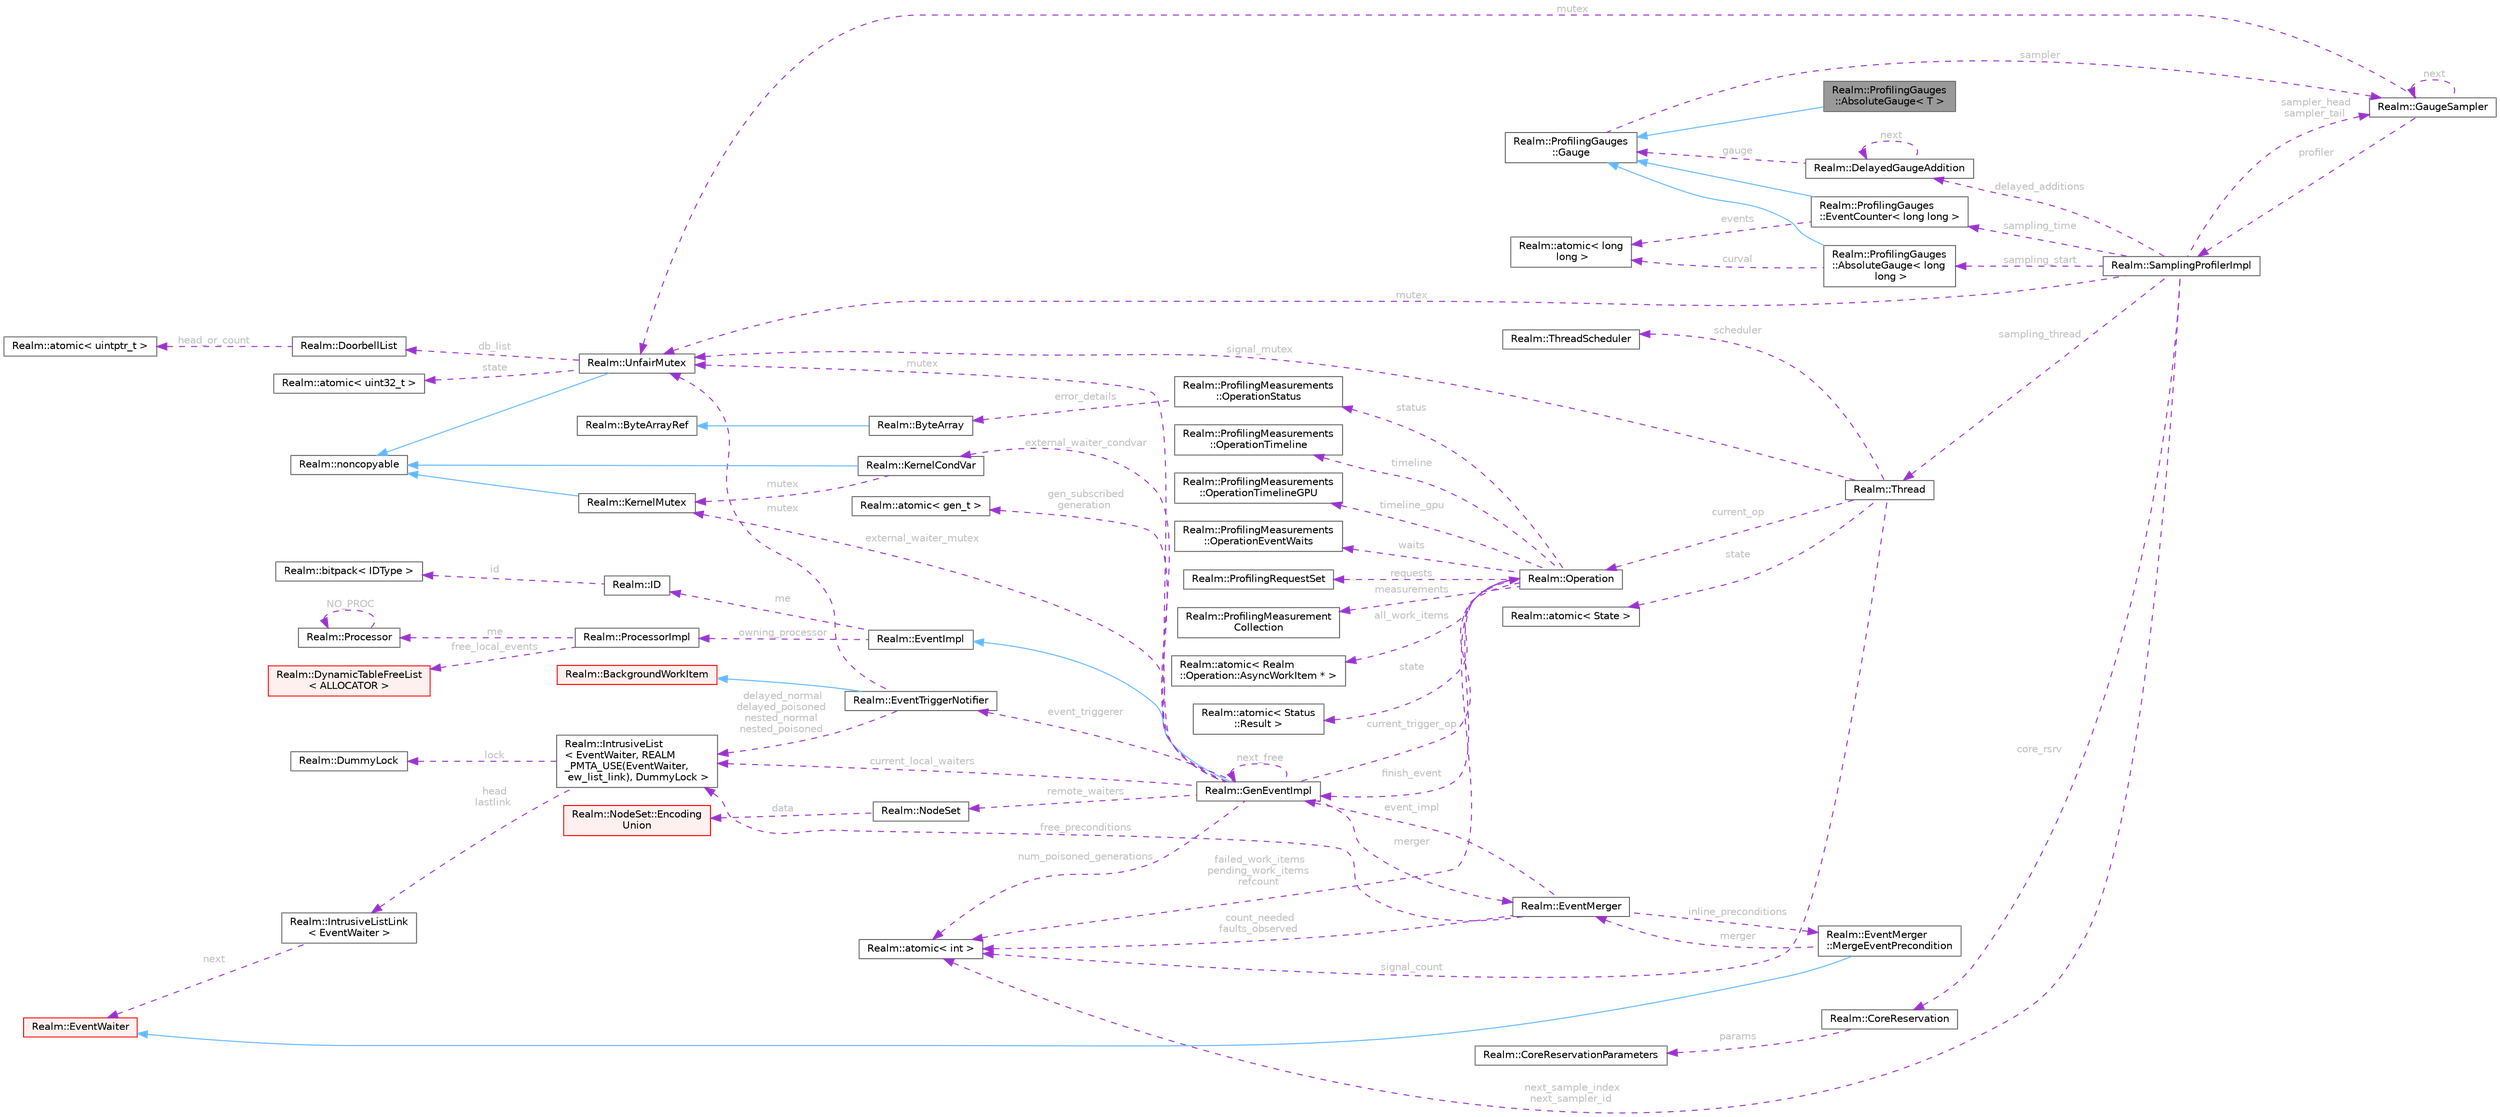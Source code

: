 digraph "Realm::ProfilingGauges::AbsoluteGauge&lt; T &gt;"
{
 // LATEX_PDF_SIZE
  bgcolor="transparent";
  edge [fontname=Helvetica,fontsize=10,labelfontname=Helvetica,labelfontsize=10];
  node [fontname=Helvetica,fontsize=10,shape=box,height=0.2,width=0.4];
  rankdir="LR";
  Node1 [id="Node000001",label="Realm::ProfilingGauges\l::AbsoluteGauge\< T \>",height=0.2,width=0.4,color="gray40", fillcolor="grey60", style="filled", fontcolor="black",tooltip=" "];
  Node2 -> Node1 [id="edge1_Node000001_Node000002",dir="back",color="steelblue1",style="solid",tooltip=" "];
  Node2 [id="Node000002",label="Realm::ProfilingGauges\l::Gauge",height=0.2,width=0.4,color="gray40", fillcolor="white", style="filled",URL="$classRealm_1_1ProfilingGauges_1_1Gauge.html",tooltip=" "];
  Node3 -> Node2 [id="edge2_Node000002_Node000003",dir="back",color="darkorchid3",style="dashed",tooltip=" ",label=" sampler",fontcolor="grey" ];
  Node3 [id="Node000003",label="Realm::GaugeSampler",height=0.2,width=0.4,color="gray40", fillcolor="white", style="filled",URL="$classRealm_1_1GaugeSampler.html",tooltip=" "];
  Node4 -> Node3 [id="edge3_Node000003_Node000004",dir="back",color="darkorchid3",style="dashed",tooltip=" ",label=" profiler",fontcolor="grey" ];
  Node4 [id="Node000004",label="Realm::SamplingProfilerImpl",height=0.2,width=0.4,color="gray40", fillcolor="white", style="filled",URL="$classRealm_1_1SamplingProfilerImpl.html",tooltip=" "];
  Node5 -> Node4 [id="edge4_Node000004_Node000005",dir="back",color="darkorchid3",style="dashed",tooltip=" ",label=" mutex",fontcolor="grey" ];
  Node5 [id="Node000005",label="Realm::UnfairMutex",height=0.2,width=0.4,color="gray40", fillcolor="white", style="filled",URL="$classRealm_1_1UnfairMutex.html",tooltip=" "];
  Node6 -> Node5 [id="edge5_Node000005_Node000006",dir="back",color="steelblue1",style="solid",tooltip=" "];
  Node6 [id="Node000006",label="Realm::noncopyable",height=0.2,width=0.4,color="gray40", fillcolor="white", style="filled",URL="$classRealm_1_1noncopyable.html",tooltip=" "];
  Node7 -> Node5 [id="edge6_Node000005_Node000007",dir="back",color="darkorchid3",style="dashed",tooltip=" ",label=" state",fontcolor="grey" ];
  Node7 [id="Node000007",label="Realm::atomic\< uint32_t \>",height=0.2,width=0.4,color="gray40", fillcolor="white", style="filled",URL="$classRealm_1_1atomic.html",tooltip=" "];
  Node8 -> Node5 [id="edge7_Node000005_Node000008",dir="back",color="darkorchid3",style="dashed",tooltip=" ",label=" db_list",fontcolor="grey" ];
  Node8 [id="Node000008",label="Realm::DoorbellList",height=0.2,width=0.4,color="gray40", fillcolor="white", style="filled",URL="$classRealm_1_1DoorbellList.html",tooltip=" "];
  Node9 -> Node8 [id="edge8_Node000008_Node000009",dir="back",color="darkorchid3",style="dashed",tooltip=" ",label=" head_or_count",fontcolor="grey" ];
  Node9 [id="Node000009",label="Realm::atomic\< uintptr_t \>",height=0.2,width=0.4,color="gray40", fillcolor="white", style="filled",URL="$classRealm_1_1atomic.html",tooltip=" "];
  Node10 -> Node4 [id="edge9_Node000004_Node000010",dir="back",color="darkorchid3",style="dashed",tooltip=" ",label=" next_sample_index\nnext_sampler_id",fontcolor="grey" ];
  Node10 [id="Node000010",label="Realm::atomic\< int \>",height=0.2,width=0.4,color="gray40", fillcolor="white", style="filled",URL="$classRealm_1_1atomic.html",tooltip=" "];
  Node3 -> Node4 [id="edge10_Node000004_Node000003",dir="back",color="darkorchid3",style="dashed",tooltip=" ",label=" sampler_head\nsampler_tail",fontcolor="grey" ];
  Node11 -> Node4 [id="edge11_Node000004_Node000011",dir="back",color="darkorchid3",style="dashed",tooltip=" ",label=" delayed_additions",fontcolor="grey" ];
  Node11 [id="Node000011",label="Realm::DelayedGaugeAddition",height=0.2,width=0.4,color="gray40", fillcolor="white", style="filled",URL="$classRealm_1_1DelayedGaugeAddition.html",tooltip=" "];
  Node2 -> Node11 [id="edge12_Node000011_Node000002",dir="back",color="darkorchid3",style="dashed",tooltip=" ",label=" gauge",fontcolor="grey" ];
  Node11 -> Node11 [id="edge13_Node000011_Node000011",dir="back",color="darkorchid3",style="dashed",tooltip=" ",label=" next",fontcolor="grey" ];
  Node12 -> Node4 [id="edge14_Node000004_Node000012",dir="back",color="darkorchid3",style="dashed",tooltip=" ",label=" core_rsrv",fontcolor="grey" ];
  Node12 [id="Node000012",label="Realm::CoreReservation",height=0.2,width=0.4,color="gray40", fillcolor="white", style="filled",URL="$classRealm_1_1CoreReservation.html",tooltip=" "];
  Node13 -> Node12 [id="edge15_Node000012_Node000013",dir="back",color="darkorchid3",style="dashed",tooltip=" ",label=" params",fontcolor="grey" ];
  Node13 [id="Node000013",label="Realm::CoreReservationParameters",height=0.2,width=0.4,color="gray40", fillcolor="white", style="filled",URL="$classRealm_1_1CoreReservationParameters.html",tooltip=" "];
  Node14 -> Node4 [id="edge16_Node000004_Node000014",dir="back",color="darkorchid3",style="dashed",tooltip=" ",label=" sampling_thread",fontcolor="grey" ];
  Node14 [id="Node000014",label="Realm::Thread",height=0.2,width=0.4,color="gray40", fillcolor="white", style="filled",URL="$classRealm_1_1Thread.html",tooltip=" "];
  Node15 -> Node14 [id="edge17_Node000014_Node000015",dir="back",color="darkorchid3",style="dashed",tooltip=" ",label=" state",fontcolor="grey" ];
  Node15 [id="Node000015",label="Realm::atomic\< State \>",height=0.2,width=0.4,color="gray40", fillcolor="white", style="filled",URL="$classRealm_1_1atomic.html",tooltip=" "];
  Node16 -> Node14 [id="edge18_Node000014_Node000016",dir="back",color="darkorchid3",style="dashed",tooltip=" ",label=" scheduler",fontcolor="grey" ];
  Node16 [id="Node000016",label="Realm::ThreadScheduler",height=0.2,width=0.4,color="gray40", fillcolor="white", style="filled",URL="$classRealm_1_1ThreadScheduler.html",tooltip=" "];
  Node17 -> Node14 [id="edge19_Node000014_Node000017",dir="back",color="darkorchid3",style="dashed",tooltip=" ",label=" current_op",fontcolor="grey" ];
  Node17 [id="Node000017",label="Realm::Operation",height=0.2,width=0.4,color="gray40", fillcolor="white", style="filled",URL="$classRealm_1_1Operation.html",tooltip=" "];
  Node18 -> Node17 [id="edge20_Node000017_Node000018",dir="back",color="darkorchid3",style="dashed",tooltip=" ",label=" finish_event",fontcolor="grey" ];
  Node18 [id="Node000018",label="Realm::GenEventImpl",height=0.2,width=0.4,color="gray40", fillcolor="white", style="filled",URL="$classRealm_1_1GenEventImpl.html",tooltip=" "];
  Node19 -> Node18 [id="edge21_Node000018_Node000019",dir="back",color="steelblue1",style="solid",tooltip=" "];
  Node19 [id="Node000019",label="Realm::EventImpl",height=0.2,width=0.4,color="gray40", fillcolor="white", style="filled",URL="$classRealm_1_1EventImpl.html",tooltip=" "];
  Node20 -> Node19 [id="edge22_Node000019_Node000020",dir="back",color="darkorchid3",style="dashed",tooltip=" ",label=" me",fontcolor="grey" ];
  Node20 [id="Node000020",label="Realm::ID",height=0.2,width=0.4,color="gray40", fillcolor="white", style="filled",URL="$classRealm_1_1ID.html",tooltip=" "];
  Node21 -> Node20 [id="edge23_Node000020_Node000021",dir="back",color="darkorchid3",style="dashed",tooltip=" ",label=" id",fontcolor="grey" ];
  Node21 [id="Node000021",label="Realm::bitpack\< IDType \>",height=0.2,width=0.4,color="gray40", fillcolor="white", style="filled",URL="$classRealm_1_1bitpack.html",tooltip=" "];
  Node22 -> Node19 [id="edge24_Node000019_Node000022",dir="back",color="darkorchid3",style="dashed",tooltip=" ",label=" owning_processor",fontcolor="grey" ];
  Node22 [id="Node000022",label="Realm::ProcessorImpl",height=0.2,width=0.4,color="gray40", fillcolor="white", style="filled",URL="$classRealm_1_1ProcessorImpl.html",tooltip=" "];
  Node23 -> Node22 [id="edge25_Node000022_Node000023",dir="back",color="darkorchid3",style="dashed",tooltip=" ",label=" free_local_events",fontcolor="grey" ];
  Node23 [id="Node000023",label="Realm::DynamicTableFreeList\l\< ALLOCATOR \>",height=0.2,width=0.4,color="red", fillcolor="#FFF0F0", style="filled",URL="$classRealm_1_1DynamicTableFreeList.html",tooltip=" "];
  Node25 -> Node22 [id="edge26_Node000022_Node000025",dir="back",color="darkorchid3",style="dashed",tooltip=" ",label=" me",fontcolor="grey" ];
  Node25 [id="Node000025",label="Realm::Processor",height=0.2,width=0.4,color="gray40", fillcolor="white", style="filled",URL="$classRealm_1_1Processor.html",tooltip=" "];
  Node25 -> Node25 [id="edge27_Node000025_Node000025",dir="back",color="darkorchid3",style="dashed",tooltip=" ",label=" NO_PROC",fontcolor="grey" ];
  Node26 -> Node18 [id="edge28_Node000018_Node000026",dir="back",color="darkorchid3",style="dashed",tooltip=" ",label=" gen_subscribed\ngeneration",fontcolor="grey" ];
  Node26 [id="Node000026",label="Realm::atomic\< gen_t \>",height=0.2,width=0.4,color="gray40", fillcolor="white", style="filled",URL="$classRealm_1_1atomic.html",tooltip=" "];
  Node10 -> Node18 [id="edge29_Node000018_Node000010",dir="back",color="darkorchid3",style="dashed",tooltip=" ",label=" num_poisoned_generations",fontcolor="grey" ];
  Node18 -> Node18 [id="edge30_Node000018_Node000018",dir="back",color="darkorchid3",style="dashed",tooltip=" ",label=" next_free",fontcolor="grey" ];
  Node27 -> Node18 [id="edge31_Node000018_Node000027",dir="back",color="darkorchid3",style="dashed",tooltip=" ",label=" merger",fontcolor="grey" ];
  Node27 [id="Node000027",label="Realm::EventMerger",height=0.2,width=0.4,color="gray40", fillcolor="white", style="filled",URL="$classRealm_1_1EventMerger.html",tooltip=" "];
  Node18 -> Node27 [id="edge32_Node000027_Node000018",dir="back",color="darkorchid3",style="dashed",tooltip=" ",label=" event_impl",fontcolor="grey" ];
  Node10 -> Node27 [id="edge33_Node000027_Node000010",dir="back",color="darkorchid3",style="dashed",tooltip=" ",label=" count_needed\nfaults_observed",fontcolor="grey" ];
  Node28 -> Node27 [id="edge34_Node000027_Node000028",dir="back",color="darkorchid3",style="dashed",tooltip=" ",label=" inline_preconditions",fontcolor="grey" ];
  Node28 [id="Node000028",label="Realm::EventMerger\l::MergeEventPrecondition",height=0.2,width=0.4,color="gray40", fillcolor="white", style="filled",URL="$classRealm_1_1EventMerger_1_1MergeEventPrecondition.html",tooltip=" "];
  Node29 -> Node28 [id="edge35_Node000028_Node000029",dir="back",color="steelblue1",style="solid",tooltip=" "];
  Node29 [id="Node000029",label="Realm::EventWaiter",height=0.2,width=0.4,color="red", fillcolor="#FFF0F0", style="filled",URL="$classRealm_1_1EventWaiter.html",tooltip=" "];
  Node27 -> Node28 [id="edge36_Node000028_Node000027",dir="back",color="darkorchid3",style="dashed",tooltip=" ",label=" merger",fontcolor="grey" ];
  Node31 -> Node27 [id="edge37_Node000027_Node000031",dir="back",color="darkorchid3",style="dashed",tooltip=" ",label=" free_preconditions",fontcolor="grey" ];
  Node31 [id="Node000031",label="Realm::IntrusiveList\l\< EventWaiter, REALM\l_PMTA_USE(EventWaiter,\l ew_list_link), DummyLock \>",height=0.2,width=0.4,color="gray40", fillcolor="white", style="filled",URL="$classRealm_1_1IntrusiveList.html",tooltip=" "];
  Node32 -> Node31 [id="edge38_Node000031_Node000032",dir="back",color="darkorchid3",style="dashed",tooltip=" ",label=" lock",fontcolor="grey" ];
  Node32 [id="Node000032",label="Realm::DummyLock",height=0.2,width=0.4,color="gray40", fillcolor="white", style="filled",URL="$classRealm_1_1DummyLock.html",tooltip=" "];
  Node33 -> Node31 [id="edge39_Node000031_Node000033",dir="back",color="darkorchid3",style="dashed",tooltip=" ",label=" head\nlastlink",fontcolor="grey" ];
  Node33 [id="Node000033",label="Realm::IntrusiveListLink\l\< EventWaiter \>",height=0.2,width=0.4,color="gray40", fillcolor="white", style="filled",URL="$structRealm_1_1IntrusiveListLink.html",tooltip=" "];
  Node29 -> Node33 [id="edge40_Node000033_Node000029",dir="back",color="darkorchid3",style="dashed",tooltip=" ",label=" next",fontcolor="grey" ];
  Node34 -> Node18 [id="edge41_Node000018_Node000034",dir="back",color="darkorchid3",style="dashed",tooltip=" ",label=" event_triggerer",fontcolor="grey" ];
  Node34 [id="Node000034",label="Realm::EventTriggerNotifier",height=0.2,width=0.4,color="gray40", fillcolor="white", style="filled",URL="$classRealm_1_1EventTriggerNotifier.html",tooltip=" "];
  Node35 -> Node34 [id="edge42_Node000034_Node000035",dir="back",color="steelblue1",style="solid",tooltip=" "];
  Node35 [id="Node000035",label="Realm::BackgroundWorkItem",height=0.2,width=0.4,color="red", fillcolor="#FFF0F0", style="filled",URL="$classRealm_1_1BackgroundWorkItem.html",tooltip=" "];
  Node5 -> Node34 [id="edge43_Node000034_Node000005",dir="back",color="darkorchid3",style="dashed",tooltip=" ",label=" mutex",fontcolor="grey" ];
  Node31 -> Node34 [id="edge44_Node000034_Node000031",dir="back",color="darkorchid3",style="dashed",tooltip=" ",label=" delayed_normal\ndelayed_poisoned\nnested_normal\nnested_poisoned",fontcolor="grey" ];
  Node5 -> Node18 [id="edge45_Node000018_Node000005",dir="back",color="darkorchid3",style="dashed",tooltip=" ",label=" mutex",fontcolor="grey" ];
  Node17 -> Node18 [id="edge46_Node000018_Node000017",dir="back",color="darkorchid3",style="dashed",tooltip=" ",label=" current_trigger_op",fontcolor="grey" ];
  Node31 -> Node18 [id="edge47_Node000018_Node000031",dir="back",color="darkorchid3",style="dashed",tooltip=" ",label=" current_local_waiters",fontcolor="grey" ];
  Node42 -> Node18 [id="edge48_Node000018_Node000042",dir="back",color="darkorchid3",style="dashed",tooltip=" ",label=" external_waiter_mutex",fontcolor="grey" ];
  Node42 [id="Node000042",label="Realm::KernelMutex",height=0.2,width=0.4,color="gray40", fillcolor="white", style="filled",URL="$classRealm_1_1KernelMutex.html",tooltip=" "];
  Node6 -> Node42 [id="edge49_Node000042_Node000006",dir="back",color="steelblue1",style="solid",tooltip=" "];
  Node43 -> Node18 [id="edge50_Node000018_Node000043",dir="back",color="darkorchid3",style="dashed",tooltip=" ",label=" external_waiter_condvar",fontcolor="grey" ];
  Node43 [id="Node000043",label="Realm::KernelCondVar",height=0.2,width=0.4,color="gray40", fillcolor="white", style="filled",URL="$classRealm_1_1KernelCondVar.html",tooltip=" "];
  Node6 -> Node43 [id="edge51_Node000043_Node000006",dir="back",color="steelblue1",style="solid",tooltip=" "];
  Node42 -> Node43 [id="edge52_Node000043_Node000042",dir="back",color="darkorchid3",style="dashed",tooltip=" ",label=" mutex",fontcolor="grey" ];
  Node44 -> Node18 [id="edge53_Node000018_Node000044",dir="back",color="darkorchid3",style="dashed",tooltip=" ",label=" remote_waiters",fontcolor="grey" ];
  Node44 [id="Node000044",label="Realm::NodeSet",height=0.2,width=0.4,color="gray40", fillcolor="white", style="filled",URL="$classRealm_1_1NodeSet.html",tooltip=" "];
  Node45 -> Node44 [id="edge54_Node000044_Node000045",dir="back",color="darkorchid3",style="dashed",tooltip=" ",label=" data",fontcolor="grey" ];
  Node45 [id="Node000045",label="Realm::NodeSet::Encoding\lUnion",height=0.2,width=0.4,color="red", fillcolor="#FFF0F0", style="filled",URL="$unionRealm_1_1NodeSet_1_1EncodingUnion.html",tooltip=" "];
  Node10 -> Node17 [id="edge55_Node000017_Node000010",dir="back",color="darkorchid3",style="dashed",tooltip=" ",label=" failed_work_items\npending_work_items\nrefcount",fontcolor="grey" ];
  Node47 -> Node17 [id="edge56_Node000017_Node000047",dir="back",color="darkorchid3",style="dashed",tooltip=" ",label=" state",fontcolor="grey" ];
  Node47 [id="Node000047",label="Realm::atomic\< Status\l::Result \>",height=0.2,width=0.4,color="gray40", fillcolor="white", style="filled",URL="$classRealm_1_1atomic.html",tooltip=" "];
  Node48 -> Node17 [id="edge57_Node000017_Node000048",dir="back",color="darkorchid3",style="dashed",tooltip=" ",label=" status",fontcolor="grey" ];
  Node48 [id="Node000048",label="Realm::ProfilingMeasurements\l::OperationStatus",height=0.2,width=0.4,color="gray40", fillcolor="white", style="filled",URL="$structRealm_1_1ProfilingMeasurements_1_1OperationStatus.html",tooltip=" "];
  Node49 -> Node48 [id="edge58_Node000048_Node000049",dir="back",color="darkorchid3",style="dashed",tooltip=" ",label=" error_details",fontcolor="grey" ];
  Node49 [id="Node000049",label="Realm::ByteArray",height=0.2,width=0.4,color="gray40", fillcolor="white", style="filled",URL="$classRealm_1_1ByteArray.html",tooltip=" "];
  Node50 -> Node49 [id="edge59_Node000049_Node000050",dir="back",color="steelblue1",style="solid",tooltip=" "];
  Node50 [id="Node000050",label="Realm::ByteArrayRef",height=0.2,width=0.4,color="gray40", fillcolor="white", style="filled",URL="$classRealm_1_1ByteArrayRef.html",tooltip=" "];
  Node51 -> Node17 [id="edge60_Node000017_Node000051",dir="back",color="darkorchid3",style="dashed",tooltip=" ",label=" timeline",fontcolor="grey" ];
  Node51 [id="Node000051",label="Realm::ProfilingMeasurements\l::OperationTimeline",height=0.2,width=0.4,color="gray40", fillcolor="white", style="filled",URL="$structRealm_1_1ProfilingMeasurements_1_1OperationTimeline.html",tooltip=" "];
  Node52 -> Node17 [id="edge61_Node000017_Node000052",dir="back",color="darkorchid3",style="dashed",tooltip=" ",label=" timeline_gpu",fontcolor="grey" ];
  Node52 [id="Node000052",label="Realm::ProfilingMeasurements\l::OperationTimelineGPU",height=0.2,width=0.4,color="gray40", fillcolor="white", style="filled",URL="$structRealm_1_1ProfilingMeasurements_1_1OperationTimelineGPU.html",tooltip=" "];
  Node53 -> Node17 [id="edge62_Node000017_Node000053",dir="back",color="darkorchid3",style="dashed",tooltip=" ",label=" waits",fontcolor="grey" ];
  Node53 [id="Node000053",label="Realm::ProfilingMeasurements\l::OperationEventWaits",height=0.2,width=0.4,color="gray40", fillcolor="white", style="filled",URL="$structRealm_1_1ProfilingMeasurements_1_1OperationEventWaits.html",tooltip=" "];
  Node54 -> Node17 [id="edge63_Node000017_Node000054",dir="back",color="darkorchid3",style="dashed",tooltip=" ",label=" requests",fontcolor="grey" ];
  Node54 [id="Node000054",label="Realm::ProfilingRequestSet",height=0.2,width=0.4,color="gray40", fillcolor="white", style="filled",URL="$classRealm_1_1ProfilingRequestSet.html",tooltip=" "];
  Node55 -> Node17 [id="edge64_Node000017_Node000055",dir="back",color="darkorchid3",style="dashed",tooltip=" ",label=" measurements",fontcolor="grey" ];
  Node55 [id="Node000055",label="Realm::ProfilingMeasurement\lCollection",height=0.2,width=0.4,color="gray40", fillcolor="white", style="filled",URL="$classRealm_1_1ProfilingMeasurementCollection.html",tooltip=" "];
  Node56 -> Node17 [id="edge65_Node000017_Node000056",dir="back",color="darkorchid3",style="dashed",tooltip=" ",label=" all_work_items",fontcolor="grey" ];
  Node56 [id="Node000056",label="Realm::atomic\< Realm\l::Operation::AsyncWorkItem * \>",height=0.2,width=0.4,color="gray40", fillcolor="white", style="filled",URL="$classRealm_1_1atomic.html",tooltip=" "];
  Node10 -> Node14 [id="edge66_Node000014_Node000010",dir="back",color="darkorchid3",style="dashed",tooltip=" ",label=" signal_count",fontcolor="grey" ];
  Node5 -> Node14 [id="edge67_Node000014_Node000005",dir="back",color="darkorchid3",style="dashed",tooltip=" ",label=" signal_mutex",fontcolor="grey" ];
  Node57 -> Node4 [id="edge68_Node000004_Node000057",dir="back",color="darkorchid3",style="dashed",tooltip=" ",label=" sampling_start",fontcolor="grey" ];
  Node57 [id="Node000057",label="Realm::ProfilingGauges\l::AbsoluteGauge\< long\l long \>",height=0.2,width=0.4,color="gray40", fillcolor="white", style="filled",URL="$classRealm_1_1ProfilingGauges_1_1AbsoluteGauge.html",tooltip=" "];
  Node2 -> Node57 [id="edge69_Node000057_Node000002",dir="back",color="steelblue1",style="solid",tooltip=" "];
  Node58 -> Node57 [id="edge70_Node000057_Node000058",dir="back",color="darkorchid3",style="dashed",tooltip=" ",label=" curval",fontcolor="grey" ];
  Node58 [id="Node000058",label="Realm::atomic\< long\l long \>",height=0.2,width=0.4,color="gray40", fillcolor="white", style="filled",URL="$classRealm_1_1atomic.html",tooltip=" "];
  Node59 -> Node4 [id="edge71_Node000004_Node000059",dir="back",color="darkorchid3",style="dashed",tooltip=" ",label=" sampling_time",fontcolor="grey" ];
  Node59 [id="Node000059",label="Realm::ProfilingGauges\l::EventCounter\< long long \>",height=0.2,width=0.4,color="gray40", fillcolor="white", style="filled",URL="$classRealm_1_1ProfilingGauges_1_1EventCounter.html",tooltip=" "];
  Node2 -> Node59 [id="edge72_Node000059_Node000002",dir="back",color="steelblue1",style="solid",tooltip=" "];
  Node58 -> Node59 [id="edge73_Node000059_Node000058",dir="back",color="darkorchid3",style="dashed",tooltip=" ",label=" events",fontcolor="grey" ];
  Node5 -> Node3 [id="edge74_Node000003_Node000005",dir="back",color="darkorchid3",style="dashed",tooltip=" ",label=" mutex",fontcolor="grey" ];
  Node3 -> Node3 [id="edge75_Node000003_Node000003",dir="back",color="darkorchid3",style="dashed",tooltip=" ",label=" next",fontcolor="grey" ];
}
